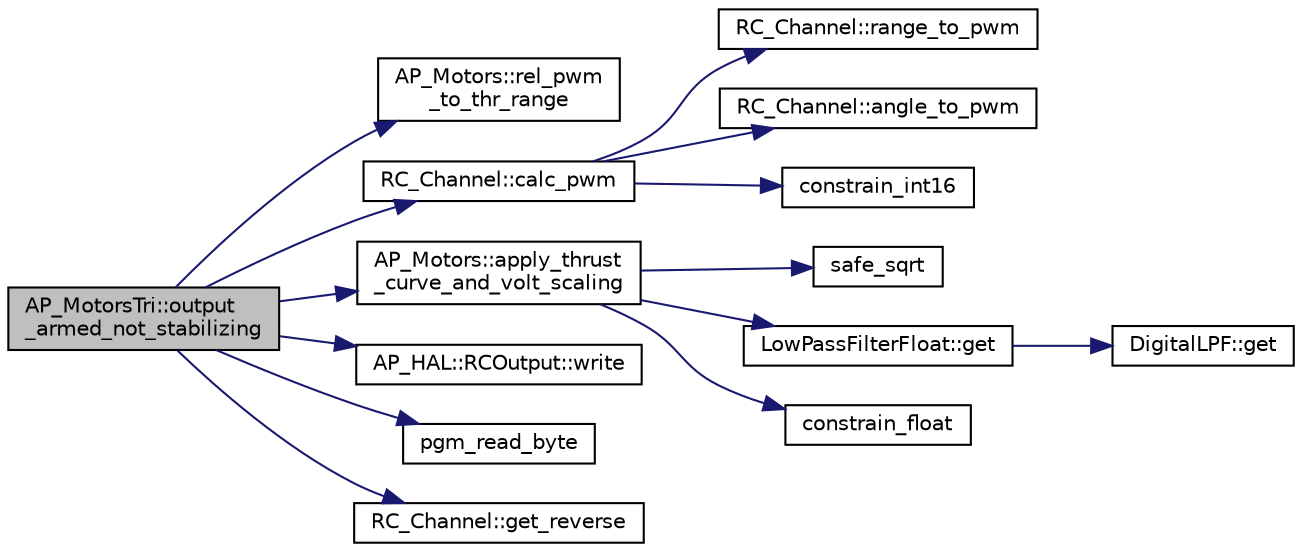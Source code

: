 digraph "AP_MotorsTri::output_armed_not_stabilizing"
{
 // INTERACTIVE_SVG=YES
  edge [fontname="Helvetica",fontsize="10",labelfontname="Helvetica",labelfontsize="10"];
  node [fontname="Helvetica",fontsize="10",shape=record];
  rankdir="LR";
  Node1 [label="AP_MotorsTri::output\l_armed_not_stabilizing",height=0.2,width=0.4,color="black", fillcolor="grey75", style="filled" fontcolor="black"];
  Node1 -> Node2 [color="midnightblue",fontsize="10",style="solid",fontname="Helvetica"];
  Node2 [label="AP_Motors::rel_pwm\l_to_thr_range",height=0.2,width=0.4,color="black", fillcolor="white", style="filled",URL="$classAP__Motors.html#a6435b61c99ea09179e1723656cf78a85"];
  Node1 -> Node3 [color="midnightblue",fontsize="10",style="solid",fontname="Helvetica"];
  Node3 [label="RC_Channel::calc_pwm",height=0.2,width=0.4,color="black", fillcolor="white", style="filled",URL="$classRC__Channel.html#a5876259d8fb8c1c475322a236bae7819"];
  Node3 -> Node4 [color="midnightblue",fontsize="10",style="solid",fontname="Helvetica"];
  Node4 [label="RC_Channel::range_to_pwm",height=0.2,width=0.4,color="black", fillcolor="white", style="filled",URL="$classRC__Channel.html#ac50875b55ac524f9d0b2ee50174bd300"];
  Node3 -> Node5 [color="midnightblue",fontsize="10",style="solid",fontname="Helvetica"];
  Node5 [label="RC_Channel::angle_to_pwm",height=0.2,width=0.4,color="black", fillcolor="white", style="filled",URL="$classRC__Channel.html#abcf4a69f7323c85306e8a25b34e929b3"];
  Node3 -> Node6 [color="midnightblue",fontsize="10",style="solid",fontname="Helvetica"];
  Node6 [label="constrain_int16",height=0.2,width=0.4,color="black", fillcolor="white", style="filled",URL="$AP__Math_8cpp.html#ac5d9502aca91c97f523fd9b35590215f"];
  Node1 -> Node7 [color="midnightblue",fontsize="10",style="solid",fontname="Helvetica"];
  Node7 [label="AP_Motors::apply_thrust\l_curve_and_volt_scaling",height=0.2,width=0.4,color="black", fillcolor="white", style="filled",URL="$classAP__Motors.html#a17439e7e7cfda7bbc3e9911c2f5dd20b"];
  Node7 -> Node8 [color="midnightblue",fontsize="10",style="solid",fontname="Helvetica"];
  Node8 [label="safe_sqrt",height=0.2,width=0.4,color="black", fillcolor="white", style="filled",URL="$AP__Math_8cpp.html#a7b812b7e8008b90ab24bcd9c3b0e8e3b"];
  Node7 -> Node9 [color="midnightblue",fontsize="10",style="solid",fontname="Helvetica"];
  Node9 [label="LowPassFilterFloat::get",height=0.2,width=0.4,color="black", fillcolor="white", style="filled",URL="$classLowPassFilterFloat.html#a26e58fd86bce9a357a94ee6afdf6e94d"];
  Node9 -> Node10 [color="midnightblue",fontsize="10",style="solid",fontname="Helvetica"];
  Node10 [label="DigitalLPF::get",height=0.2,width=0.4,color="black", fillcolor="white", style="filled",URL="$classDigitalLPF.html#ae897c24f1bbe856fa98bb90949ae99c8"];
  Node7 -> Node11 [color="midnightblue",fontsize="10",style="solid",fontname="Helvetica"];
  Node11 [label="constrain_float",height=0.2,width=0.4,color="black", fillcolor="white", style="filled",URL="$AP__Math_8cpp.html#a08eedb329d8162ddbd344d4f6c8cde20"];
  Node1 -> Node12 [color="midnightblue",fontsize="10",style="solid",fontname="Helvetica"];
  Node12 [label="AP_HAL::RCOutput::write",height=0.2,width=0.4,color="black", fillcolor="white", style="filled",URL="$classAP__HAL_1_1RCOutput.html#ade509cf82dfb1f6fab3eba0c026c5d60"];
  Node1 -> Node13 [color="midnightblue",fontsize="10",style="solid",fontname="Helvetica"];
  Node13 [label="pgm_read_byte",height=0.2,width=0.4,color="black", fillcolor="white", style="filled",URL="$AP__Progmem__Identity_8h.html#a1514e0408e036062b4af844baaf567da"];
  Node1 -> Node14 [color="midnightblue",fontsize="10",style="solid",fontname="Helvetica"];
  Node14 [label="RC_Channel::get_reverse",height=0.2,width=0.4,color="black", fillcolor="white", style="filled",URL="$classRC__Channel.html#a34a93842b1cf847373104b682fa28cd5"];
}
